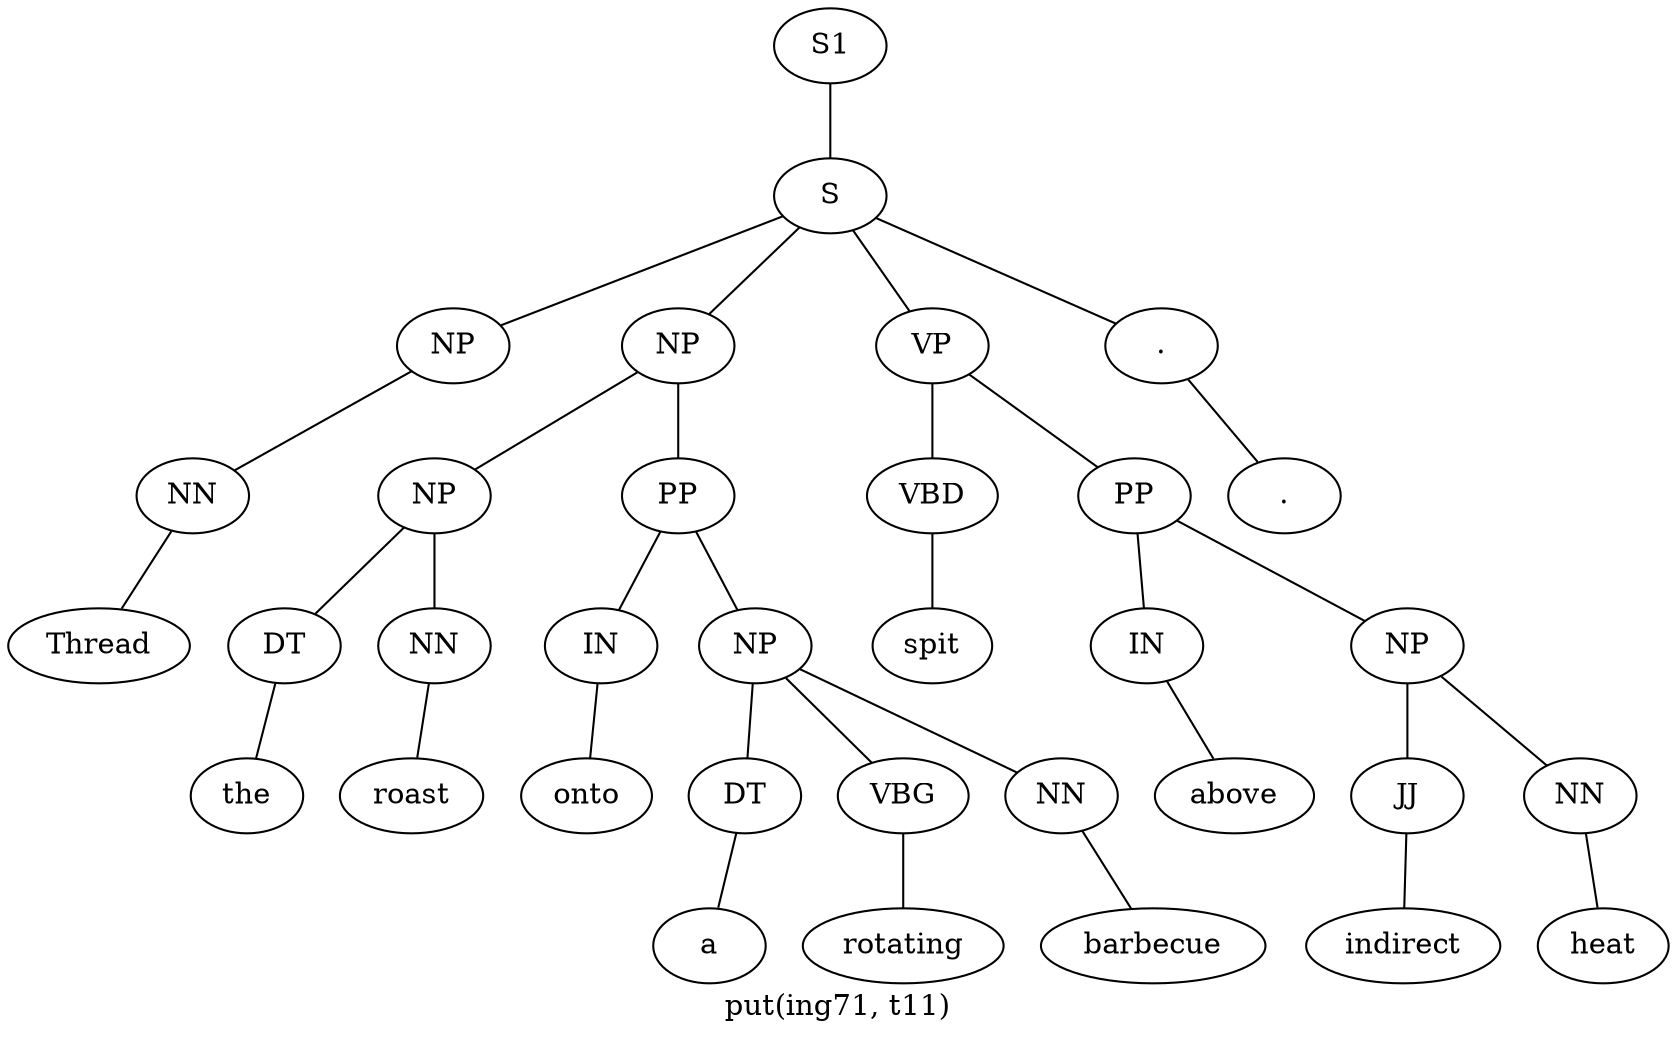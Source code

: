 graph SyntaxGraph {
	label = "put(ing71, t11)";
	Node0 [label="S1"];
	Node1 [label="S"];
	Node2 [label="NP"];
	Node3 [label="NN"];
	Node4 [label="Thread"];
	Node5 [label="NP"];
	Node6 [label="NP"];
	Node7 [label="DT"];
	Node8 [label="the"];
	Node9 [label="NN"];
	Node10 [label="roast"];
	Node11 [label="PP"];
	Node12 [label="IN"];
	Node13 [label="onto"];
	Node14 [label="NP"];
	Node15 [label="DT"];
	Node16 [label="a"];
	Node17 [label="VBG"];
	Node18 [label="rotating"];
	Node19 [label="NN"];
	Node20 [label="barbecue"];
	Node21 [label="VP"];
	Node22 [label="VBD"];
	Node23 [label="spit"];
	Node24 [label="PP"];
	Node25 [label="IN"];
	Node26 [label="above"];
	Node27 [label="NP"];
	Node28 [label="JJ"];
	Node29 [label="indirect"];
	Node30 [label="NN"];
	Node31 [label="heat"];
	Node32 [label="."];
	Node33 [label="."];

	Node0 -- Node1;
	Node1 -- Node2;
	Node1 -- Node5;
	Node1 -- Node21;
	Node1 -- Node32;
	Node2 -- Node3;
	Node3 -- Node4;
	Node5 -- Node6;
	Node5 -- Node11;
	Node6 -- Node7;
	Node6 -- Node9;
	Node7 -- Node8;
	Node9 -- Node10;
	Node11 -- Node12;
	Node11 -- Node14;
	Node12 -- Node13;
	Node14 -- Node15;
	Node14 -- Node17;
	Node14 -- Node19;
	Node15 -- Node16;
	Node17 -- Node18;
	Node19 -- Node20;
	Node21 -- Node22;
	Node21 -- Node24;
	Node22 -- Node23;
	Node24 -- Node25;
	Node24 -- Node27;
	Node25 -- Node26;
	Node27 -- Node28;
	Node27 -- Node30;
	Node28 -- Node29;
	Node30 -- Node31;
	Node32 -- Node33;
}